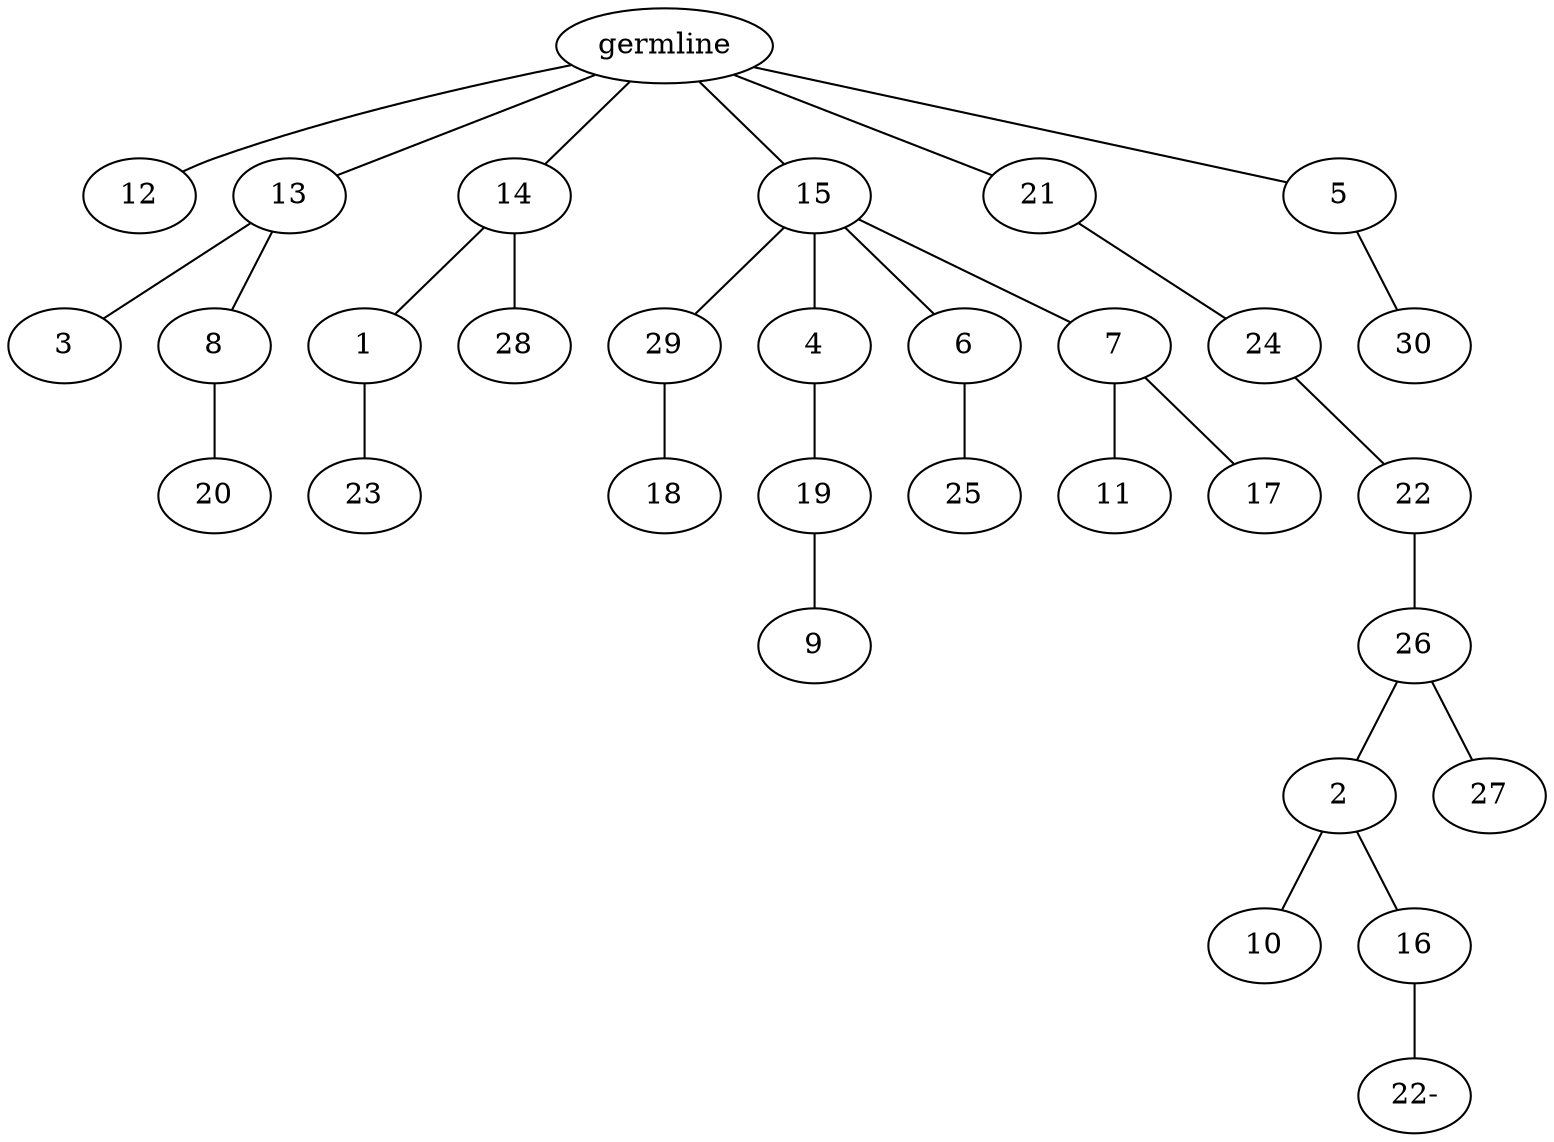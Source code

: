graph tree {
    "140011774033248" [label="germline"];
    "140011773603696" [label="12"];
    "140011773794144" [label="13"];
    "140011773792800" [label="3"];
    "140011773794336" [label="8"];
    "140011774099664" [label="20"];
    "140011773794864" [label="14"];
    "140011774099520" [label="1"];
    "140011774095168" [label="23"];
    "140011774101776" [label="28"];
    "140011773794672" [label="15"];
    "140011774092528" [label="29"];
    "140011774095264" [label="18"];
    "140011774094736" [label="4"];
    "140011774093728" [label="19"];
    "140011773891632" [label="9"];
    "140011774094400" [label="6"];
    "140011774093632" [label="25"];
    "140011773407184" [label="7"];
    "140011774094688" [label="11"];
    "140011774094496" [label="17"];
    "140011773795344" [label="21"];
    "140011773890912" [label="24"];
    "140011773699744" [label="22"];
    "140011773699984" [label="26"];
    "140011773699840" [label="2"];
    "140011773700128" [label="10"];
    "140011773699936" [label="16"];
    "140011774373024" [label="22-"];
    "140011773699552" [label="27"];
    "140011773793184" [label="5"];
    "140011773407136" [label="30"];
    "140011774033248" -- "140011773603696";
    "140011774033248" -- "140011773794144";
    "140011774033248" -- "140011773794864";
    "140011774033248" -- "140011773794672";
    "140011774033248" -- "140011773795344";
    "140011774033248" -- "140011773793184";
    "140011773794144" -- "140011773792800";
    "140011773794144" -- "140011773794336";
    "140011773794336" -- "140011774099664";
    "140011773794864" -- "140011774099520";
    "140011773794864" -- "140011774101776";
    "140011774099520" -- "140011774095168";
    "140011773794672" -- "140011774092528";
    "140011773794672" -- "140011774094736";
    "140011773794672" -- "140011774094400";
    "140011773794672" -- "140011773407184";
    "140011774092528" -- "140011774095264";
    "140011774094736" -- "140011774093728";
    "140011774093728" -- "140011773891632";
    "140011774094400" -- "140011774093632";
    "140011773407184" -- "140011774094688";
    "140011773407184" -- "140011774094496";
    "140011773795344" -- "140011773890912";
    "140011773890912" -- "140011773699744";
    "140011773699744" -- "140011773699984";
    "140011773699984" -- "140011773699840";
    "140011773699984" -- "140011773699552";
    "140011773699840" -- "140011773700128";
    "140011773699840" -- "140011773699936";
    "140011773699936" -- "140011774373024";
    "140011773793184" -- "140011773407136";
}
